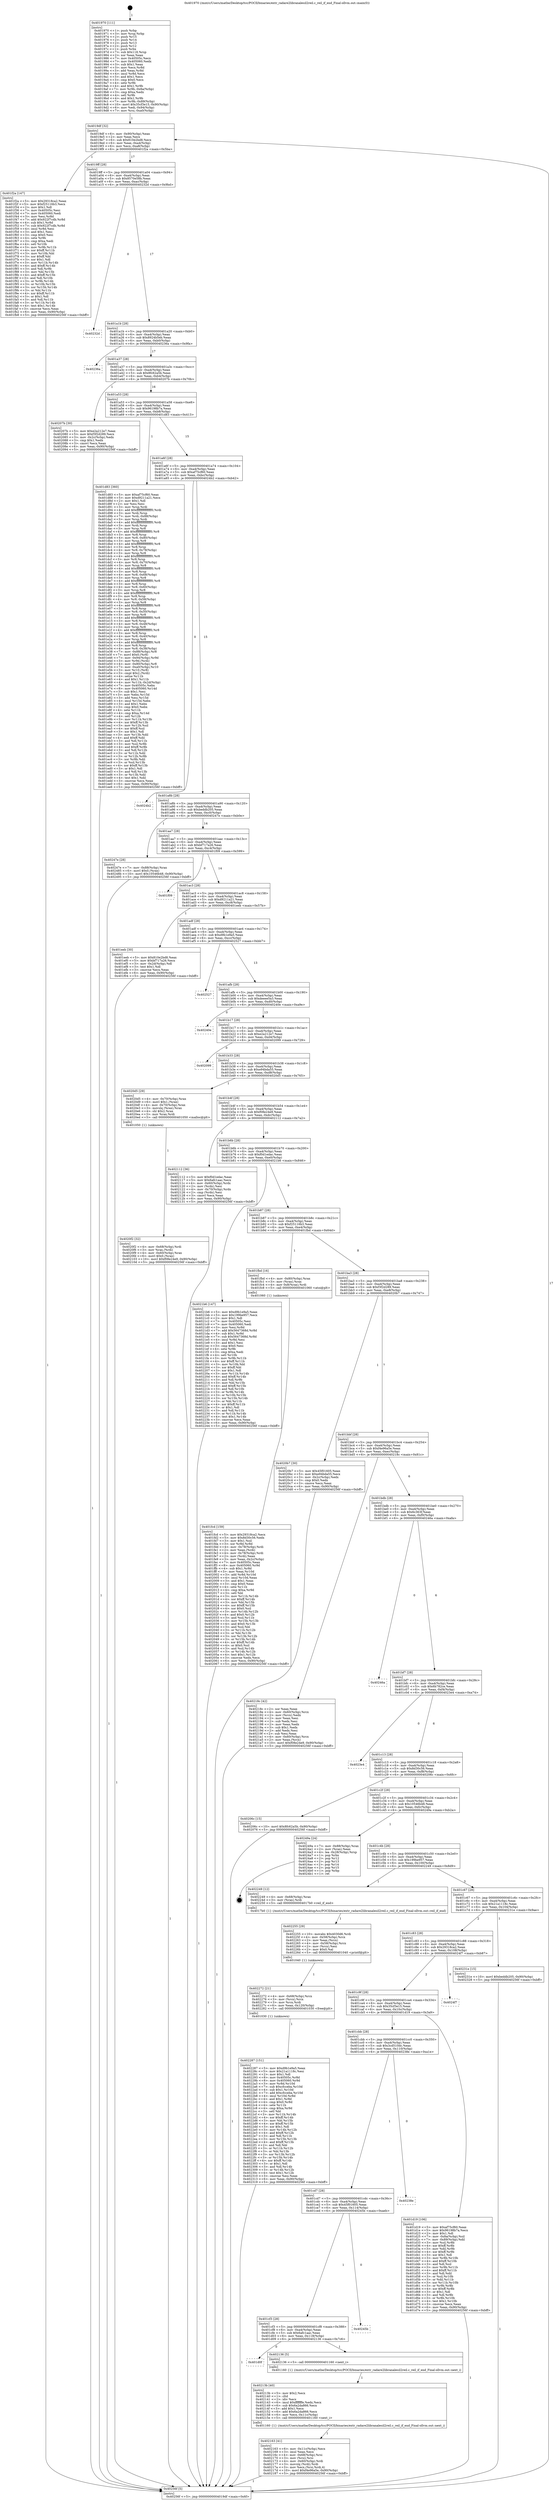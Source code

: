 digraph "0x401970" {
  label = "0x401970 (/mnt/c/Users/mathe/Desktop/tcc/POCII/binaries/extr_radare2libranalesil2reil.c_reil_if_end_Final-ollvm.out::main(0))"
  labelloc = "t"
  node[shape=record]

  Entry [label="",width=0.3,height=0.3,shape=circle,fillcolor=black,style=filled]
  "0x4019df" [label="{
     0x4019df [32]\l
     | [instrs]\l
     &nbsp;&nbsp;0x4019df \<+6\>: mov -0x90(%rbp),%eax\l
     &nbsp;&nbsp;0x4019e5 \<+2\>: mov %eax,%ecx\l
     &nbsp;&nbsp;0x4019e7 \<+6\>: sub $0x810e2bd8,%ecx\l
     &nbsp;&nbsp;0x4019ed \<+6\>: mov %eax,-0xa4(%rbp)\l
     &nbsp;&nbsp;0x4019f3 \<+6\>: mov %ecx,-0xa8(%rbp)\l
     &nbsp;&nbsp;0x4019f9 \<+6\>: je 0000000000401f2a \<main+0x5ba\>\l
  }"]
  "0x401f2a" [label="{
     0x401f2a [147]\l
     | [instrs]\l
     &nbsp;&nbsp;0x401f2a \<+5\>: mov $0x29318ca2,%eax\l
     &nbsp;&nbsp;0x401f2f \<+5\>: mov $0xf25116b3,%ecx\l
     &nbsp;&nbsp;0x401f34 \<+2\>: mov $0x1,%dl\l
     &nbsp;&nbsp;0x401f36 \<+7\>: mov 0x40505c,%esi\l
     &nbsp;&nbsp;0x401f3d \<+7\>: mov 0x405060,%edi\l
     &nbsp;&nbsp;0x401f44 \<+3\>: mov %esi,%r8d\l
     &nbsp;&nbsp;0x401f47 \<+7\>: add $0x922f7cdb,%r8d\l
     &nbsp;&nbsp;0x401f4e \<+4\>: sub $0x1,%r8d\l
     &nbsp;&nbsp;0x401f52 \<+7\>: sub $0x922f7cdb,%r8d\l
     &nbsp;&nbsp;0x401f59 \<+4\>: imul %r8d,%esi\l
     &nbsp;&nbsp;0x401f5d \<+3\>: and $0x1,%esi\l
     &nbsp;&nbsp;0x401f60 \<+3\>: cmp $0x0,%esi\l
     &nbsp;&nbsp;0x401f63 \<+4\>: sete %r9b\l
     &nbsp;&nbsp;0x401f67 \<+3\>: cmp $0xa,%edi\l
     &nbsp;&nbsp;0x401f6a \<+4\>: setl %r10b\l
     &nbsp;&nbsp;0x401f6e \<+3\>: mov %r9b,%r11b\l
     &nbsp;&nbsp;0x401f71 \<+4\>: xor $0xff,%r11b\l
     &nbsp;&nbsp;0x401f75 \<+3\>: mov %r10b,%bl\l
     &nbsp;&nbsp;0x401f78 \<+3\>: xor $0xff,%bl\l
     &nbsp;&nbsp;0x401f7b \<+3\>: xor $0x1,%dl\l
     &nbsp;&nbsp;0x401f7e \<+3\>: mov %r11b,%r14b\l
     &nbsp;&nbsp;0x401f81 \<+4\>: and $0xff,%r14b\l
     &nbsp;&nbsp;0x401f85 \<+3\>: and %dl,%r9b\l
     &nbsp;&nbsp;0x401f88 \<+3\>: mov %bl,%r15b\l
     &nbsp;&nbsp;0x401f8b \<+4\>: and $0xff,%r15b\l
     &nbsp;&nbsp;0x401f8f \<+3\>: and %dl,%r10b\l
     &nbsp;&nbsp;0x401f92 \<+3\>: or %r9b,%r14b\l
     &nbsp;&nbsp;0x401f95 \<+3\>: or %r10b,%r15b\l
     &nbsp;&nbsp;0x401f98 \<+3\>: xor %r15b,%r14b\l
     &nbsp;&nbsp;0x401f9b \<+3\>: or %bl,%r11b\l
     &nbsp;&nbsp;0x401f9e \<+4\>: xor $0xff,%r11b\l
     &nbsp;&nbsp;0x401fa2 \<+3\>: or $0x1,%dl\l
     &nbsp;&nbsp;0x401fa5 \<+3\>: and %dl,%r11b\l
     &nbsp;&nbsp;0x401fa8 \<+3\>: or %r11b,%r14b\l
     &nbsp;&nbsp;0x401fab \<+4\>: test $0x1,%r14b\l
     &nbsp;&nbsp;0x401faf \<+3\>: cmovne %ecx,%eax\l
     &nbsp;&nbsp;0x401fb2 \<+6\>: mov %eax,-0x90(%rbp)\l
     &nbsp;&nbsp;0x401fb8 \<+5\>: jmp 000000000040256f \<main+0xbff\>\l
  }"]
  "0x4019ff" [label="{
     0x4019ff [28]\l
     | [instrs]\l
     &nbsp;&nbsp;0x4019ff \<+5\>: jmp 0000000000401a04 \<main+0x94\>\l
     &nbsp;&nbsp;0x401a04 \<+6\>: mov -0xa4(%rbp),%eax\l
     &nbsp;&nbsp;0x401a0a \<+5\>: sub $0x8570e58b,%eax\l
     &nbsp;&nbsp;0x401a0f \<+6\>: mov %eax,-0xac(%rbp)\l
     &nbsp;&nbsp;0x401a15 \<+6\>: je 000000000040232d \<main+0x9bd\>\l
  }"]
  Exit [label="",width=0.3,height=0.3,shape=circle,fillcolor=black,style=filled,peripheries=2]
  "0x40232d" [label="{
     0x40232d\l
  }", style=dashed]
  "0x401a1b" [label="{
     0x401a1b [28]\l
     | [instrs]\l
     &nbsp;&nbsp;0x401a1b \<+5\>: jmp 0000000000401a20 \<main+0xb0\>\l
     &nbsp;&nbsp;0x401a20 \<+6\>: mov -0xa4(%rbp),%eax\l
     &nbsp;&nbsp;0x401a26 \<+5\>: sub $0x8924b5eb,%eax\l
     &nbsp;&nbsp;0x401a2b \<+6\>: mov %eax,-0xb0(%rbp)\l
     &nbsp;&nbsp;0x401a31 \<+6\>: je 000000000040236a \<main+0x9fa\>\l
  }"]
  "0x402287" [label="{
     0x402287 [151]\l
     | [instrs]\l
     &nbsp;&nbsp;0x402287 \<+5\>: mov $0xd9b1e9a5,%eax\l
     &nbsp;&nbsp;0x40228c \<+5\>: mov $0x21a1118c,%esi\l
     &nbsp;&nbsp;0x402291 \<+2\>: mov $0x1,%dl\l
     &nbsp;&nbsp;0x402293 \<+8\>: mov 0x40505c,%r8d\l
     &nbsp;&nbsp;0x40229b \<+8\>: mov 0x405060,%r9d\l
     &nbsp;&nbsp;0x4022a3 \<+3\>: mov %r8d,%r10d\l
     &nbsp;&nbsp;0x4022a6 \<+7\>: sub $0xcfcceba,%r10d\l
     &nbsp;&nbsp;0x4022ad \<+4\>: sub $0x1,%r10d\l
     &nbsp;&nbsp;0x4022b1 \<+7\>: add $0xcfcceba,%r10d\l
     &nbsp;&nbsp;0x4022b8 \<+4\>: imul %r10d,%r8d\l
     &nbsp;&nbsp;0x4022bc \<+4\>: and $0x1,%r8d\l
     &nbsp;&nbsp;0x4022c0 \<+4\>: cmp $0x0,%r8d\l
     &nbsp;&nbsp;0x4022c4 \<+4\>: sete %r11b\l
     &nbsp;&nbsp;0x4022c8 \<+4\>: cmp $0xa,%r9d\l
     &nbsp;&nbsp;0x4022cc \<+3\>: setl %bl\l
     &nbsp;&nbsp;0x4022cf \<+3\>: mov %r11b,%r14b\l
     &nbsp;&nbsp;0x4022d2 \<+4\>: xor $0xff,%r14b\l
     &nbsp;&nbsp;0x4022d6 \<+3\>: mov %bl,%r15b\l
     &nbsp;&nbsp;0x4022d9 \<+4\>: xor $0xff,%r15b\l
     &nbsp;&nbsp;0x4022dd \<+3\>: xor $0x1,%dl\l
     &nbsp;&nbsp;0x4022e0 \<+3\>: mov %r14b,%r12b\l
     &nbsp;&nbsp;0x4022e3 \<+4\>: and $0xff,%r12b\l
     &nbsp;&nbsp;0x4022e7 \<+3\>: and %dl,%r11b\l
     &nbsp;&nbsp;0x4022ea \<+3\>: mov %r15b,%r13b\l
     &nbsp;&nbsp;0x4022ed \<+4\>: and $0xff,%r13b\l
     &nbsp;&nbsp;0x4022f1 \<+2\>: and %dl,%bl\l
     &nbsp;&nbsp;0x4022f3 \<+3\>: or %r11b,%r12b\l
     &nbsp;&nbsp;0x4022f6 \<+3\>: or %bl,%r13b\l
     &nbsp;&nbsp;0x4022f9 \<+3\>: xor %r13b,%r12b\l
     &nbsp;&nbsp;0x4022fc \<+3\>: or %r15b,%r14b\l
     &nbsp;&nbsp;0x4022ff \<+4\>: xor $0xff,%r14b\l
     &nbsp;&nbsp;0x402303 \<+3\>: or $0x1,%dl\l
     &nbsp;&nbsp;0x402306 \<+3\>: and %dl,%r14b\l
     &nbsp;&nbsp;0x402309 \<+3\>: or %r14b,%r12b\l
     &nbsp;&nbsp;0x40230c \<+4\>: test $0x1,%r12b\l
     &nbsp;&nbsp;0x402310 \<+3\>: cmovne %esi,%eax\l
     &nbsp;&nbsp;0x402313 \<+6\>: mov %eax,-0x90(%rbp)\l
     &nbsp;&nbsp;0x402319 \<+5\>: jmp 000000000040256f \<main+0xbff\>\l
  }"]
  "0x40236a" [label="{
     0x40236a\l
  }", style=dashed]
  "0x401a37" [label="{
     0x401a37 [28]\l
     | [instrs]\l
     &nbsp;&nbsp;0x401a37 \<+5\>: jmp 0000000000401a3c \<main+0xcc\>\l
     &nbsp;&nbsp;0x401a3c \<+6\>: mov -0xa4(%rbp),%eax\l
     &nbsp;&nbsp;0x401a42 \<+5\>: sub $0x8fc62a5b,%eax\l
     &nbsp;&nbsp;0x401a47 \<+6\>: mov %eax,-0xb4(%rbp)\l
     &nbsp;&nbsp;0x401a4d \<+6\>: je 000000000040207b \<main+0x70b\>\l
  }"]
  "0x402272" [label="{
     0x402272 [21]\l
     | [instrs]\l
     &nbsp;&nbsp;0x402272 \<+4\>: mov -0x68(%rbp),%rcx\l
     &nbsp;&nbsp;0x402276 \<+3\>: mov (%rcx),%rcx\l
     &nbsp;&nbsp;0x402279 \<+3\>: mov %rcx,%rdi\l
     &nbsp;&nbsp;0x40227c \<+6\>: mov %eax,-0x120(%rbp)\l
     &nbsp;&nbsp;0x402282 \<+5\>: call 0000000000401030 \<free@plt\>\l
     | [calls]\l
     &nbsp;&nbsp;0x401030 \{1\} (unknown)\l
  }"]
  "0x40207b" [label="{
     0x40207b [30]\l
     | [instrs]\l
     &nbsp;&nbsp;0x40207b \<+5\>: mov $0xe2a212e7,%eax\l
     &nbsp;&nbsp;0x402080 \<+5\>: mov $0xf3f2d289,%ecx\l
     &nbsp;&nbsp;0x402085 \<+3\>: mov -0x2c(%rbp),%edx\l
     &nbsp;&nbsp;0x402088 \<+3\>: cmp $0x1,%edx\l
     &nbsp;&nbsp;0x40208b \<+3\>: cmovl %ecx,%eax\l
     &nbsp;&nbsp;0x40208e \<+6\>: mov %eax,-0x90(%rbp)\l
     &nbsp;&nbsp;0x402094 \<+5\>: jmp 000000000040256f \<main+0xbff\>\l
  }"]
  "0x401a53" [label="{
     0x401a53 [28]\l
     | [instrs]\l
     &nbsp;&nbsp;0x401a53 \<+5\>: jmp 0000000000401a58 \<main+0xe8\>\l
     &nbsp;&nbsp;0x401a58 \<+6\>: mov -0xa4(%rbp),%eax\l
     &nbsp;&nbsp;0x401a5e \<+5\>: sub $0x96198b7a,%eax\l
     &nbsp;&nbsp;0x401a63 \<+6\>: mov %eax,-0xb8(%rbp)\l
     &nbsp;&nbsp;0x401a69 \<+6\>: je 0000000000401d83 \<main+0x413\>\l
  }"]
  "0x402255" [label="{
     0x402255 [29]\l
     | [instrs]\l
     &nbsp;&nbsp;0x402255 \<+10\>: movabs $0x4030d6,%rdi\l
     &nbsp;&nbsp;0x40225f \<+4\>: mov -0x58(%rbp),%rcx\l
     &nbsp;&nbsp;0x402263 \<+2\>: mov %eax,(%rcx)\l
     &nbsp;&nbsp;0x402265 \<+4\>: mov -0x58(%rbp),%rcx\l
     &nbsp;&nbsp;0x402269 \<+2\>: mov (%rcx),%esi\l
     &nbsp;&nbsp;0x40226b \<+2\>: mov $0x0,%al\l
     &nbsp;&nbsp;0x40226d \<+5\>: call 0000000000401040 \<printf@plt\>\l
     | [calls]\l
     &nbsp;&nbsp;0x401040 \{1\} (unknown)\l
  }"]
  "0x401d83" [label="{
     0x401d83 [360]\l
     | [instrs]\l
     &nbsp;&nbsp;0x401d83 \<+5\>: mov $0xaf75cf60,%eax\l
     &nbsp;&nbsp;0x401d88 \<+5\>: mov $0xd9211a21,%ecx\l
     &nbsp;&nbsp;0x401d8d \<+2\>: mov $0x1,%dl\l
     &nbsp;&nbsp;0x401d8f \<+2\>: xor %esi,%esi\l
     &nbsp;&nbsp;0x401d91 \<+3\>: mov %rsp,%rdi\l
     &nbsp;&nbsp;0x401d94 \<+4\>: add $0xfffffffffffffff0,%rdi\l
     &nbsp;&nbsp;0x401d98 \<+3\>: mov %rdi,%rsp\l
     &nbsp;&nbsp;0x401d9b \<+7\>: mov %rdi,-0x88(%rbp)\l
     &nbsp;&nbsp;0x401da2 \<+3\>: mov %rsp,%rdi\l
     &nbsp;&nbsp;0x401da5 \<+4\>: add $0xfffffffffffffff0,%rdi\l
     &nbsp;&nbsp;0x401da9 \<+3\>: mov %rdi,%rsp\l
     &nbsp;&nbsp;0x401dac \<+3\>: mov %rsp,%r8\l
     &nbsp;&nbsp;0x401daf \<+4\>: add $0xfffffffffffffff0,%r8\l
     &nbsp;&nbsp;0x401db3 \<+3\>: mov %r8,%rsp\l
     &nbsp;&nbsp;0x401db6 \<+4\>: mov %r8,-0x80(%rbp)\l
     &nbsp;&nbsp;0x401dba \<+3\>: mov %rsp,%r8\l
     &nbsp;&nbsp;0x401dbd \<+4\>: add $0xfffffffffffffff0,%r8\l
     &nbsp;&nbsp;0x401dc1 \<+3\>: mov %r8,%rsp\l
     &nbsp;&nbsp;0x401dc4 \<+4\>: mov %r8,-0x78(%rbp)\l
     &nbsp;&nbsp;0x401dc8 \<+3\>: mov %rsp,%r8\l
     &nbsp;&nbsp;0x401dcb \<+4\>: add $0xfffffffffffffff0,%r8\l
     &nbsp;&nbsp;0x401dcf \<+3\>: mov %r8,%rsp\l
     &nbsp;&nbsp;0x401dd2 \<+4\>: mov %r8,-0x70(%rbp)\l
     &nbsp;&nbsp;0x401dd6 \<+3\>: mov %rsp,%r8\l
     &nbsp;&nbsp;0x401dd9 \<+4\>: add $0xfffffffffffffff0,%r8\l
     &nbsp;&nbsp;0x401ddd \<+3\>: mov %r8,%rsp\l
     &nbsp;&nbsp;0x401de0 \<+4\>: mov %r8,-0x68(%rbp)\l
     &nbsp;&nbsp;0x401de4 \<+3\>: mov %rsp,%r8\l
     &nbsp;&nbsp;0x401de7 \<+4\>: add $0xfffffffffffffff0,%r8\l
     &nbsp;&nbsp;0x401deb \<+3\>: mov %r8,%rsp\l
     &nbsp;&nbsp;0x401dee \<+4\>: mov %r8,-0x60(%rbp)\l
     &nbsp;&nbsp;0x401df2 \<+3\>: mov %rsp,%r8\l
     &nbsp;&nbsp;0x401df5 \<+4\>: add $0xfffffffffffffff0,%r8\l
     &nbsp;&nbsp;0x401df9 \<+3\>: mov %r8,%rsp\l
     &nbsp;&nbsp;0x401dfc \<+4\>: mov %r8,-0x58(%rbp)\l
     &nbsp;&nbsp;0x401e00 \<+3\>: mov %rsp,%r8\l
     &nbsp;&nbsp;0x401e03 \<+4\>: add $0xfffffffffffffff0,%r8\l
     &nbsp;&nbsp;0x401e07 \<+3\>: mov %r8,%rsp\l
     &nbsp;&nbsp;0x401e0a \<+4\>: mov %r8,-0x50(%rbp)\l
     &nbsp;&nbsp;0x401e0e \<+3\>: mov %rsp,%r8\l
     &nbsp;&nbsp;0x401e11 \<+4\>: add $0xfffffffffffffff0,%r8\l
     &nbsp;&nbsp;0x401e15 \<+3\>: mov %r8,%rsp\l
     &nbsp;&nbsp;0x401e18 \<+4\>: mov %r8,-0x48(%rbp)\l
     &nbsp;&nbsp;0x401e1c \<+3\>: mov %rsp,%r8\l
     &nbsp;&nbsp;0x401e1f \<+4\>: add $0xfffffffffffffff0,%r8\l
     &nbsp;&nbsp;0x401e23 \<+3\>: mov %r8,%rsp\l
     &nbsp;&nbsp;0x401e26 \<+4\>: mov %r8,-0x40(%rbp)\l
     &nbsp;&nbsp;0x401e2a \<+3\>: mov %rsp,%r8\l
     &nbsp;&nbsp;0x401e2d \<+4\>: add $0xfffffffffffffff0,%r8\l
     &nbsp;&nbsp;0x401e31 \<+3\>: mov %r8,%rsp\l
     &nbsp;&nbsp;0x401e34 \<+4\>: mov %r8,-0x38(%rbp)\l
     &nbsp;&nbsp;0x401e38 \<+7\>: mov -0x88(%rbp),%r8\l
     &nbsp;&nbsp;0x401e3f \<+7\>: movl $0x0,(%r8)\l
     &nbsp;&nbsp;0x401e46 \<+7\>: mov -0x94(%rbp),%r9d\l
     &nbsp;&nbsp;0x401e4d \<+3\>: mov %r9d,(%rdi)\l
     &nbsp;&nbsp;0x401e50 \<+4\>: mov -0x80(%rbp),%r8\l
     &nbsp;&nbsp;0x401e54 \<+7\>: mov -0xa0(%rbp),%r10\l
     &nbsp;&nbsp;0x401e5b \<+3\>: mov %r10,(%r8)\l
     &nbsp;&nbsp;0x401e5e \<+3\>: cmpl $0x2,(%rdi)\l
     &nbsp;&nbsp;0x401e61 \<+4\>: setne %r11b\l
     &nbsp;&nbsp;0x401e65 \<+4\>: and $0x1,%r11b\l
     &nbsp;&nbsp;0x401e69 \<+4\>: mov %r11b,-0x2d(%rbp)\l
     &nbsp;&nbsp;0x401e6d \<+7\>: mov 0x40505c,%ebx\l
     &nbsp;&nbsp;0x401e74 \<+8\>: mov 0x405060,%r14d\l
     &nbsp;&nbsp;0x401e7c \<+3\>: sub $0x1,%esi\l
     &nbsp;&nbsp;0x401e7f \<+3\>: mov %ebx,%r15d\l
     &nbsp;&nbsp;0x401e82 \<+3\>: add %esi,%r15d\l
     &nbsp;&nbsp;0x401e85 \<+4\>: imul %r15d,%ebx\l
     &nbsp;&nbsp;0x401e89 \<+3\>: and $0x1,%ebx\l
     &nbsp;&nbsp;0x401e8c \<+3\>: cmp $0x0,%ebx\l
     &nbsp;&nbsp;0x401e8f \<+4\>: sete %r11b\l
     &nbsp;&nbsp;0x401e93 \<+4\>: cmp $0xa,%r14d\l
     &nbsp;&nbsp;0x401e97 \<+4\>: setl %r12b\l
     &nbsp;&nbsp;0x401e9b \<+3\>: mov %r11b,%r13b\l
     &nbsp;&nbsp;0x401e9e \<+4\>: xor $0xff,%r13b\l
     &nbsp;&nbsp;0x401ea2 \<+3\>: mov %r12b,%sil\l
     &nbsp;&nbsp;0x401ea5 \<+4\>: xor $0xff,%sil\l
     &nbsp;&nbsp;0x401ea9 \<+3\>: xor $0x1,%dl\l
     &nbsp;&nbsp;0x401eac \<+3\>: mov %r13b,%dil\l
     &nbsp;&nbsp;0x401eaf \<+4\>: and $0xff,%dil\l
     &nbsp;&nbsp;0x401eb3 \<+3\>: and %dl,%r11b\l
     &nbsp;&nbsp;0x401eb6 \<+3\>: mov %sil,%r8b\l
     &nbsp;&nbsp;0x401eb9 \<+4\>: and $0xff,%r8b\l
     &nbsp;&nbsp;0x401ebd \<+3\>: and %dl,%r12b\l
     &nbsp;&nbsp;0x401ec0 \<+3\>: or %r11b,%dil\l
     &nbsp;&nbsp;0x401ec3 \<+3\>: or %r12b,%r8b\l
     &nbsp;&nbsp;0x401ec6 \<+3\>: xor %r8b,%dil\l
     &nbsp;&nbsp;0x401ec9 \<+3\>: or %sil,%r13b\l
     &nbsp;&nbsp;0x401ecc \<+4\>: xor $0xff,%r13b\l
     &nbsp;&nbsp;0x401ed0 \<+3\>: or $0x1,%dl\l
     &nbsp;&nbsp;0x401ed3 \<+3\>: and %dl,%r13b\l
     &nbsp;&nbsp;0x401ed6 \<+3\>: or %r13b,%dil\l
     &nbsp;&nbsp;0x401ed9 \<+4\>: test $0x1,%dil\l
     &nbsp;&nbsp;0x401edd \<+3\>: cmovne %ecx,%eax\l
     &nbsp;&nbsp;0x401ee0 \<+6\>: mov %eax,-0x90(%rbp)\l
     &nbsp;&nbsp;0x401ee6 \<+5\>: jmp 000000000040256f \<main+0xbff\>\l
  }"]
  "0x401a6f" [label="{
     0x401a6f [28]\l
     | [instrs]\l
     &nbsp;&nbsp;0x401a6f \<+5\>: jmp 0000000000401a74 \<main+0x104\>\l
     &nbsp;&nbsp;0x401a74 \<+6\>: mov -0xa4(%rbp),%eax\l
     &nbsp;&nbsp;0x401a7a \<+5\>: sub $0xaf75cf60,%eax\l
     &nbsp;&nbsp;0x401a7f \<+6\>: mov %eax,-0xbc(%rbp)\l
     &nbsp;&nbsp;0x401a85 \<+6\>: je 00000000004024b2 \<main+0xb42\>\l
  }"]
  "0x402163" [label="{
     0x402163 [41]\l
     | [instrs]\l
     &nbsp;&nbsp;0x402163 \<+6\>: mov -0x11c(%rbp),%ecx\l
     &nbsp;&nbsp;0x402169 \<+3\>: imul %eax,%ecx\l
     &nbsp;&nbsp;0x40216c \<+4\>: mov -0x68(%rbp),%rsi\l
     &nbsp;&nbsp;0x402170 \<+3\>: mov (%rsi),%rsi\l
     &nbsp;&nbsp;0x402173 \<+4\>: mov -0x60(%rbp),%rdi\l
     &nbsp;&nbsp;0x402177 \<+3\>: movslq (%rdi),%rdi\l
     &nbsp;&nbsp;0x40217a \<+3\>: mov %ecx,(%rsi,%rdi,4)\l
     &nbsp;&nbsp;0x40217d \<+10\>: movl $0xf4e96a5e,-0x90(%rbp)\l
     &nbsp;&nbsp;0x402187 \<+5\>: jmp 000000000040256f \<main+0xbff\>\l
  }"]
  "0x4024b2" [label="{
     0x4024b2\l
  }", style=dashed]
  "0x401a8b" [label="{
     0x401a8b [28]\l
     | [instrs]\l
     &nbsp;&nbsp;0x401a8b \<+5\>: jmp 0000000000401a90 \<main+0x120\>\l
     &nbsp;&nbsp;0x401a90 \<+6\>: mov -0xa4(%rbp),%eax\l
     &nbsp;&nbsp;0x401a96 \<+5\>: sub $0xbeddb205,%eax\l
     &nbsp;&nbsp;0x401a9b \<+6\>: mov %eax,-0xc0(%rbp)\l
     &nbsp;&nbsp;0x401aa1 \<+6\>: je 000000000040247e \<main+0xb0e\>\l
  }"]
  "0x40213b" [label="{
     0x40213b [40]\l
     | [instrs]\l
     &nbsp;&nbsp;0x40213b \<+5\>: mov $0x2,%ecx\l
     &nbsp;&nbsp;0x402140 \<+1\>: cltd\l
     &nbsp;&nbsp;0x402141 \<+2\>: idiv %ecx\l
     &nbsp;&nbsp;0x402143 \<+6\>: imul $0xfffffffe,%edx,%ecx\l
     &nbsp;&nbsp;0x402149 \<+6\>: sub $0x6a2da866,%ecx\l
     &nbsp;&nbsp;0x40214f \<+3\>: add $0x1,%ecx\l
     &nbsp;&nbsp;0x402152 \<+6\>: add $0x6a2da866,%ecx\l
     &nbsp;&nbsp;0x402158 \<+6\>: mov %ecx,-0x11c(%rbp)\l
     &nbsp;&nbsp;0x40215e \<+5\>: call 0000000000401160 \<next_i\>\l
     | [calls]\l
     &nbsp;&nbsp;0x401160 \{1\} (/mnt/c/Users/mathe/Desktop/tcc/POCII/binaries/extr_radare2libranalesil2reil.c_reil_if_end_Final-ollvm.out::next_i)\l
  }"]
  "0x40247e" [label="{
     0x40247e [28]\l
     | [instrs]\l
     &nbsp;&nbsp;0x40247e \<+7\>: mov -0x88(%rbp),%rax\l
     &nbsp;&nbsp;0x402485 \<+6\>: movl $0x0,(%rax)\l
     &nbsp;&nbsp;0x40248b \<+10\>: movl $0x10546b48,-0x90(%rbp)\l
     &nbsp;&nbsp;0x402495 \<+5\>: jmp 000000000040256f \<main+0xbff\>\l
  }"]
  "0x401aa7" [label="{
     0x401aa7 [28]\l
     | [instrs]\l
     &nbsp;&nbsp;0x401aa7 \<+5\>: jmp 0000000000401aac \<main+0x13c\>\l
     &nbsp;&nbsp;0x401aac \<+6\>: mov -0xa4(%rbp),%eax\l
     &nbsp;&nbsp;0x401ab2 \<+5\>: sub $0xbf717a26,%eax\l
     &nbsp;&nbsp;0x401ab7 \<+6\>: mov %eax,-0xc4(%rbp)\l
     &nbsp;&nbsp;0x401abd \<+6\>: je 0000000000401f09 \<main+0x599\>\l
  }"]
  "0x401d0f" [label="{
     0x401d0f\l
  }", style=dashed]
  "0x401f09" [label="{
     0x401f09\l
  }", style=dashed]
  "0x401ac3" [label="{
     0x401ac3 [28]\l
     | [instrs]\l
     &nbsp;&nbsp;0x401ac3 \<+5\>: jmp 0000000000401ac8 \<main+0x158\>\l
     &nbsp;&nbsp;0x401ac8 \<+6\>: mov -0xa4(%rbp),%eax\l
     &nbsp;&nbsp;0x401ace \<+5\>: sub $0xd9211a21,%eax\l
     &nbsp;&nbsp;0x401ad3 \<+6\>: mov %eax,-0xc8(%rbp)\l
     &nbsp;&nbsp;0x401ad9 \<+6\>: je 0000000000401eeb \<main+0x57b\>\l
  }"]
  "0x402136" [label="{
     0x402136 [5]\l
     | [instrs]\l
     &nbsp;&nbsp;0x402136 \<+5\>: call 0000000000401160 \<next_i\>\l
     | [calls]\l
     &nbsp;&nbsp;0x401160 \{1\} (/mnt/c/Users/mathe/Desktop/tcc/POCII/binaries/extr_radare2libranalesil2reil.c_reil_if_end_Final-ollvm.out::next_i)\l
  }"]
  "0x401eeb" [label="{
     0x401eeb [30]\l
     | [instrs]\l
     &nbsp;&nbsp;0x401eeb \<+5\>: mov $0x810e2bd8,%eax\l
     &nbsp;&nbsp;0x401ef0 \<+5\>: mov $0xbf717a26,%ecx\l
     &nbsp;&nbsp;0x401ef5 \<+3\>: mov -0x2d(%rbp),%dl\l
     &nbsp;&nbsp;0x401ef8 \<+3\>: test $0x1,%dl\l
     &nbsp;&nbsp;0x401efb \<+3\>: cmovne %ecx,%eax\l
     &nbsp;&nbsp;0x401efe \<+6\>: mov %eax,-0x90(%rbp)\l
     &nbsp;&nbsp;0x401f04 \<+5\>: jmp 000000000040256f \<main+0xbff\>\l
  }"]
  "0x401adf" [label="{
     0x401adf [28]\l
     | [instrs]\l
     &nbsp;&nbsp;0x401adf \<+5\>: jmp 0000000000401ae4 \<main+0x174\>\l
     &nbsp;&nbsp;0x401ae4 \<+6\>: mov -0xa4(%rbp),%eax\l
     &nbsp;&nbsp;0x401aea \<+5\>: sub $0xd9b1e9a5,%eax\l
     &nbsp;&nbsp;0x401aef \<+6\>: mov %eax,-0xcc(%rbp)\l
     &nbsp;&nbsp;0x401af5 \<+6\>: je 0000000000402527 \<main+0xbb7\>\l
  }"]
  "0x401cf3" [label="{
     0x401cf3 [28]\l
     | [instrs]\l
     &nbsp;&nbsp;0x401cf3 \<+5\>: jmp 0000000000401cf8 \<main+0x388\>\l
     &nbsp;&nbsp;0x401cf8 \<+6\>: mov -0xa4(%rbp),%eax\l
     &nbsp;&nbsp;0x401cfe \<+5\>: sub $0x6afc1aac,%eax\l
     &nbsp;&nbsp;0x401d03 \<+6\>: mov %eax,-0x118(%rbp)\l
     &nbsp;&nbsp;0x401d09 \<+6\>: je 0000000000402136 \<main+0x7c6\>\l
  }"]
  "0x402527" [label="{
     0x402527\l
  }", style=dashed]
  "0x401afb" [label="{
     0x401afb [28]\l
     | [instrs]\l
     &nbsp;&nbsp;0x401afb \<+5\>: jmp 0000000000401b00 \<main+0x190\>\l
     &nbsp;&nbsp;0x401b00 \<+6\>: mov -0xa4(%rbp),%eax\l
     &nbsp;&nbsp;0x401b06 \<+5\>: sub $0xdeeee5a3,%eax\l
     &nbsp;&nbsp;0x401b0b \<+6\>: mov %eax,-0xd0(%rbp)\l
     &nbsp;&nbsp;0x401b11 \<+6\>: je 000000000040240e \<main+0xa9e\>\l
  }"]
  "0x40245b" [label="{
     0x40245b\l
  }", style=dashed]
  "0x40240e" [label="{
     0x40240e\l
  }", style=dashed]
  "0x401b17" [label="{
     0x401b17 [28]\l
     | [instrs]\l
     &nbsp;&nbsp;0x401b17 \<+5\>: jmp 0000000000401b1c \<main+0x1ac\>\l
     &nbsp;&nbsp;0x401b1c \<+6\>: mov -0xa4(%rbp),%eax\l
     &nbsp;&nbsp;0x401b22 \<+5\>: sub $0xe2a212e7,%eax\l
     &nbsp;&nbsp;0x401b27 \<+6\>: mov %eax,-0xd4(%rbp)\l
     &nbsp;&nbsp;0x401b2d \<+6\>: je 0000000000402099 \<main+0x729\>\l
  }"]
  "0x401cd7" [label="{
     0x401cd7 [28]\l
     | [instrs]\l
     &nbsp;&nbsp;0x401cd7 \<+5\>: jmp 0000000000401cdc \<main+0x36c\>\l
     &nbsp;&nbsp;0x401cdc \<+6\>: mov -0xa4(%rbp),%eax\l
     &nbsp;&nbsp;0x401ce2 \<+5\>: sub $0x45f01605,%eax\l
     &nbsp;&nbsp;0x401ce7 \<+6\>: mov %eax,-0x114(%rbp)\l
     &nbsp;&nbsp;0x401ced \<+6\>: je 000000000040245b \<main+0xaeb\>\l
  }"]
  "0x402099" [label="{
     0x402099\l
  }", style=dashed]
  "0x401b33" [label="{
     0x401b33 [28]\l
     | [instrs]\l
     &nbsp;&nbsp;0x401b33 \<+5\>: jmp 0000000000401b38 \<main+0x1c8\>\l
     &nbsp;&nbsp;0x401b38 \<+6\>: mov -0xa4(%rbp),%eax\l
     &nbsp;&nbsp;0x401b3e \<+5\>: sub $0xe94bda55,%eax\l
     &nbsp;&nbsp;0x401b43 \<+6\>: mov %eax,-0xd8(%rbp)\l
     &nbsp;&nbsp;0x401b49 \<+6\>: je 00000000004020d5 \<main+0x765\>\l
  }"]
  "0x40238e" [label="{
     0x40238e\l
  }", style=dashed]
  "0x4020d5" [label="{
     0x4020d5 [29]\l
     | [instrs]\l
     &nbsp;&nbsp;0x4020d5 \<+4\>: mov -0x70(%rbp),%rax\l
     &nbsp;&nbsp;0x4020d9 \<+6\>: movl $0x1,(%rax)\l
     &nbsp;&nbsp;0x4020df \<+4\>: mov -0x70(%rbp),%rax\l
     &nbsp;&nbsp;0x4020e3 \<+3\>: movslq (%rax),%rax\l
     &nbsp;&nbsp;0x4020e6 \<+4\>: shl $0x2,%rax\l
     &nbsp;&nbsp;0x4020ea \<+3\>: mov %rax,%rdi\l
     &nbsp;&nbsp;0x4020ed \<+5\>: call 0000000000401050 \<malloc@plt\>\l
     | [calls]\l
     &nbsp;&nbsp;0x401050 \{1\} (unknown)\l
  }"]
  "0x401b4f" [label="{
     0x401b4f [28]\l
     | [instrs]\l
     &nbsp;&nbsp;0x401b4f \<+5\>: jmp 0000000000401b54 \<main+0x1e4\>\l
     &nbsp;&nbsp;0x401b54 \<+6\>: mov -0xa4(%rbp),%eax\l
     &nbsp;&nbsp;0x401b5a \<+5\>: sub $0xf08e24e9,%eax\l
     &nbsp;&nbsp;0x401b5f \<+6\>: mov %eax,-0xdc(%rbp)\l
     &nbsp;&nbsp;0x401b65 \<+6\>: je 0000000000402112 \<main+0x7a2\>\l
  }"]
  "0x4020f2" [label="{
     0x4020f2 [32]\l
     | [instrs]\l
     &nbsp;&nbsp;0x4020f2 \<+4\>: mov -0x68(%rbp),%rdi\l
     &nbsp;&nbsp;0x4020f6 \<+3\>: mov %rax,(%rdi)\l
     &nbsp;&nbsp;0x4020f9 \<+4\>: mov -0x60(%rbp),%rax\l
     &nbsp;&nbsp;0x4020fd \<+6\>: movl $0x0,(%rax)\l
     &nbsp;&nbsp;0x402103 \<+10\>: movl $0xf08e24e9,-0x90(%rbp)\l
     &nbsp;&nbsp;0x40210d \<+5\>: jmp 000000000040256f \<main+0xbff\>\l
  }"]
  "0x402112" [label="{
     0x402112 [36]\l
     | [instrs]\l
     &nbsp;&nbsp;0x402112 \<+5\>: mov $0xf0d1edac,%eax\l
     &nbsp;&nbsp;0x402117 \<+5\>: mov $0x6afc1aac,%ecx\l
     &nbsp;&nbsp;0x40211c \<+4\>: mov -0x60(%rbp),%rdx\l
     &nbsp;&nbsp;0x402120 \<+2\>: mov (%rdx),%esi\l
     &nbsp;&nbsp;0x402122 \<+4\>: mov -0x70(%rbp),%rdx\l
     &nbsp;&nbsp;0x402126 \<+2\>: cmp (%rdx),%esi\l
     &nbsp;&nbsp;0x402128 \<+3\>: cmovl %ecx,%eax\l
     &nbsp;&nbsp;0x40212b \<+6\>: mov %eax,-0x90(%rbp)\l
     &nbsp;&nbsp;0x402131 \<+5\>: jmp 000000000040256f \<main+0xbff\>\l
  }"]
  "0x401b6b" [label="{
     0x401b6b [28]\l
     | [instrs]\l
     &nbsp;&nbsp;0x401b6b \<+5\>: jmp 0000000000401b70 \<main+0x200\>\l
     &nbsp;&nbsp;0x401b70 \<+6\>: mov -0xa4(%rbp),%eax\l
     &nbsp;&nbsp;0x401b76 \<+5\>: sub $0xf0d1edac,%eax\l
     &nbsp;&nbsp;0x401b7b \<+6\>: mov %eax,-0xe0(%rbp)\l
     &nbsp;&nbsp;0x401b81 \<+6\>: je 00000000004021b6 \<main+0x846\>\l
  }"]
  "0x401fcd" [label="{
     0x401fcd [159]\l
     | [instrs]\l
     &nbsp;&nbsp;0x401fcd \<+5\>: mov $0x29318ca2,%ecx\l
     &nbsp;&nbsp;0x401fd2 \<+5\>: mov $0x8d30c56,%edx\l
     &nbsp;&nbsp;0x401fd7 \<+3\>: mov $0x1,%sil\l
     &nbsp;&nbsp;0x401fda \<+3\>: xor %r8d,%r8d\l
     &nbsp;&nbsp;0x401fdd \<+4\>: mov -0x78(%rbp),%rdi\l
     &nbsp;&nbsp;0x401fe1 \<+2\>: mov %eax,(%rdi)\l
     &nbsp;&nbsp;0x401fe3 \<+4\>: mov -0x78(%rbp),%rdi\l
     &nbsp;&nbsp;0x401fe7 \<+2\>: mov (%rdi),%eax\l
     &nbsp;&nbsp;0x401fe9 \<+3\>: mov %eax,-0x2c(%rbp)\l
     &nbsp;&nbsp;0x401fec \<+7\>: mov 0x40505c,%eax\l
     &nbsp;&nbsp;0x401ff3 \<+8\>: mov 0x405060,%r9d\l
     &nbsp;&nbsp;0x401ffb \<+4\>: sub $0x1,%r8d\l
     &nbsp;&nbsp;0x401fff \<+3\>: mov %eax,%r10d\l
     &nbsp;&nbsp;0x402002 \<+3\>: add %r8d,%r10d\l
     &nbsp;&nbsp;0x402005 \<+4\>: imul %r10d,%eax\l
     &nbsp;&nbsp;0x402009 \<+3\>: and $0x1,%eax\l
     &nbsp;&nbsp;0x40200c \<+3\>: cmp $0x0,%eax\l
     &nbsp;&nbsp;0x40200f \<+4\>: sete %r11b\l
     &nbsp;&nbsp;0x402013 \<+4\>: cmp $0xa,%r9d\l
     &nbsp;&nbsp;0x402017 \<+3\>: setl %bl\l
     &nbsp;&nbsp;0x40201a \<+3\>: mov %r11b,%r14b\l
     &nbsp;&nbsp;0x40201d \<+4\>: xor $0xff,%r14b\l
     &nbsp;&nbsp;0x402021 \<+3\>: mov %bl,%r15b\l
     &nbsp;&nbsp;0x402024 \<+4\>: xor $0xff,%r15b\l
     &nbsp;&nbsp;0x402028 \<+4\>: xor $0x0,%sil\l
     &nbsp;&nbsp;0x40202c \<+3\>: mov %r14b,%r12b\l
     &nbsp;&nbsp;0x40202f \<+4\>: and $0x0,%r12b\l
     &nbsp;&nbsp;0x402033 \<+3\>: and %sil,%r11b\l
     &nbsp;&nbsp;0x402036 \<+3\>: mov %r15b,%r13b\l
     &nbsp;&nbsp;0x402039 \<+4\>: and $0x0,%r13b\l
     &nbsp;&nbsp;0x40203d \<+3\>: and %sil,%bl\l
     &nbsp;&nbsp;0x402040 \<+3\>: or %r11b,%r12b\l
     &nbsp;&nbsp;0x402043 \<+3\>: or %bl,%r13b\l
     &nbsp;&nbsp;0x402046 \<+3\>: xor %r13b,%r12b\l
     &nbsp;&nbsp;0x402049 \<+3\>: or %r15b,%r14b\l
     &nbsp;&nbsp;0x40204c \<+4\>: xor $0xff,%r14b\l
     &nbsp;&nbsp;0x402050 \<+4\>: or $0x0,%sil\l
     &nbsp;&nbsp;0x402054 \<+3\>: and %sil,%r14b\l
     &nbsp;&nbsp;0x402057 \<+3\>: or %r14b,%r12b\l
     &nbsp;&nbsp;0x40205a \<+4\>: test $0x1,%r12b\l
     &nbsp;&nbsp;0x40205e \<+3\>: cmovne %edx,%ecx\l
     &nbsp;&nbsp;0x402061 \<+6\>: mov %ecx,-0x90(%rbp)\l
     &nbsp;&nbsp;0x402067 \<+5\>: jmp 000000000040256f \<main+0xbff\>\l
  }"]
  "0x4021b6" [label="{
     0x4021b6 [147]\l
     | [instrs]\l
     &nbsp;&nbsp;0x4021b6 \<+5\>: mov $0xd9b1e9a5,%eax\l
     &nbsp;&nbsp;0x4021bb \<+5\>: mov $0x199be957,%ecx\l
     &nbsp;&nbsp;0x4021c0 \<+2\>: mov $0x1,%dl\l
     &nbsp;&nbsp;0x4021c2 \<+7\>: mov 0x40505c,%esi\l
     &nbsp;&nbsp;0x4021c9 \<+7\>: mov 0x405060,%edi\l
     &nbsp;&nbsp;0x4021d0 \<+3\>: mov %esi,%r8d\l
     &nbsp;&nbsp;0x4021d3 \<+7\>: add $0x5647368d,%r8d\l
     &nbsp;&nbsp;0x4021da \<+4\>: sub $0x1,%r8d\l
     &nbsp;&nbsp;0x4021de \<+7\>: sub $0x5647368d,%r8d\l
     &nbsp;&nbsp;0x4021e5 \<+4\>: imul %r8d,%esi\l
     &nbsp;&nbsp;0x4021e9 \<+3\>: and $0x1,%esi\l
     &nbsp;&nbsp;0x4021ec \<+3\>: cmp $0x0,%esi\l
     &nbsp;&nbsp;0x4021ef \<+4\>: sete %r9b\l
     &nbsp;&nbsp;0x4021f3 \<+3\>: cmp $0xa,%edi\l
     &nbsp;&nbsp;0x4021f6 \<+4\>: setl %r10b\l
     &nbsp;&nbsp;0x4021fa \<+3\>: mov %r9b,%r11b\l
     &nbsp;&nbsp;0x4021fd \<+4\>: xor $0xff,%r11b\l
     &nbsp;&nbsp;0x402201 \<+3\>: mov %r10b,%bl\l
     &nbsp;&nbsp;0x402204 \<+3\>: xor $0xff,%bl\l
     &nbsp;&nbsp;0x402207 \<+3\>: xor $0x1,%dl\l
     &nbsp;&nbsp;0x40220a \<+3\>: mov %r11b,%r14b\l
     &nbsp;&nbsp;0x40220d \<+4\>: and $0xff,%r14b\l
     &nbsp;&nbsp;0x402211 \<+3\>: and %dl,%r9b\l
     &nbsp;&nbsp;0x402214 \<+3\>: mov %bl,%r15b\l
     &nbsp;&nbsp;0x402217 \<+4\>: and $0xff,%r15b\l
     &nbsp;&nbsp;0x40221b \<+3\>: and %dl,%r10b\l
     &nbsp;&nbsp;0x40221e \<+3\>: or %r9b,%r14b\l
     &nbsp;&nbsp;0x402221 \<+3\>: or %r10b,%r15b\l
     &nbsp;&nbsp;0x402224 \<+3\>: xor %r15b,%r14b\l
     &nbsp;&nbsp;0x402227 \<+3\>: or %bl,%r11b\l
     &nbsp;&nbsp;0x40222a \<+4\>: xor $0xff,%r11b\l
     &nbsp;&nbsp;0x40222e \<+3\>: or $0x1,%dl\l
     &nbsp;&nbsp;0x402231 \<+3\>: and %dl,%r11b\l
     &nbsp;&nbsp;0x402234 \<+3\>: or %r11b,%r14b\l
     &nbsp;&nbsp;0x402237 \<+4\>: test $0x1,%r14b\l
     &nbsp;&nbsp;0x40223b \<+3\>: cmovne %ecx,%eax\l
     &nbsp;&nbsp;0x40223e \<+6\>: mov %eax,-0x90(%rbp)\l
     &nbsp;&nbsp;0x402244 \<+5\>: jmp 000000000040256f \<main+0xbff\>\l
  }"]
  "0x401b87" [label="{
     0x401b87 [28]\l
     | [instrs]\l
     &nbsp;&nbsp;0x401b87 \<+5\>: jmp 0000000000401b8c \<main+0x21c\>\l
     &nbsp;&nbsp;0x401b8c \<+6\>: mov -0xa4(%rbp),%eax\l
     &nbsp;&nbsp;0x401b92 \<+5\>: sub $0xf25116b3,%eax\l
     &nbsp;&nbsp;0x401b97 \<+6\>: mov %eax,-0xe4(%rbp)\l
     &nbsp;&nbsp;0x401b9d \<+6\>: je 0000000000401fbd \<main+0x64d\>\l
  }"]
  "0x401970" [label="{
     0x401970 [111]\l
     | [instrs]\l
     &nbsp;&nbsp;0x401970 \<+1\>: push %rbp\l
     &nbsp;&nbsp;0x401971 \<+3\>: mov %rsp,%rbp\l
     &nbsp;&nbsp;0x401974 \<+2\>: push %r15\l
     &nbsp;&nbsp;0x401976 \<+2\>: push %r14\l
     &nbsp;&nbsp;0x401978 \<+2\>: push %r13\l
     &nbsp;&nbsp;0x40197a \<+2\>: push %r12\l
     &nbsp;&nbsp;0x40197c \<+1\>: push %rbx\l
     &nbsp;&nbsp;0x40197d \<+7\>: sub $0x118,%rsp\l
     &nbsp;&nbsp;0x401984 \<+2\>: xor %eax,%eax\l
     &nbsp;&nbsp;0x401986 \<+7\>: mov 0x40505c,%ecx\l
     &nbsp;&nbsp;0x40198d \<+7\>: mov 0x405060,%edx\l
     &nbsp;&nbsp;0x401994 \<+3\>: sub $0x1,%eax\l
     &nbsp;&nbsp;0x401997 \<+3\>: mov %ecx,%r8d\l
     &nbsp;&nbsp;0x40199a \<+3\>: add %eax,%r8d\l
     &nbsp;&nbsp;0x40199d \<+4\>: imul %r8d,%ecx\l
     &nbsp;&nbsp;0x4019a1 \<+3\>: and $0x1,%ecx\l
     &nbsp;&nbsp;0x4019a4 \<+3\>: cmp $0x0,%ecx\l
     &nbsp;&nbsp;0x4019a7 \<+4\>: sete %r9b\l
     &nbsp;&nbsp;0x4019ab \<+4\>: and $0x1,%r9b\l
     &nbsp;&nbsp;0x4019af \<+7\>: mov %r9b,-0x8a(%rbp)\l
     &nbsp;&nbsp;0x4019b6 \<+3\>: cmp $0xa,%edx\l
     &nbsp;&nbsp;0x4019b9 \<+4\>: setl %r9b\l
     &nbsp;&nbsp;0x4019bd \<+4\>: and $0x1,%r9b\l
     &nbsp;&nbsp;0x4019c1 \<+7\>: mov %r9b,-0x89(%rbp)\l
     &nbsp;&nbsp;0x4019c8 \<+10\>: movl $0x35cf3e15,-0x90(%rbp)\l
     &nbsp;&nbsp;0x4019d2 \<+6\>: mov %edi,-0x94(%rbp)\l
     &nbsp;&nbsp;0x4019d8 \<+7\>: mov %rsi,-0xa0(%rbp)\l
  }"]
  "0x401fbd" [label="{
     0x401fbd [16]\l
     | [instrs]\l
     &nbsp;&nbsp;0x401fbd \<+4\>: mov -0x80(%rbp),%rax\l
     &nbsp;&nbsp;0x401fc1 \<+3\>: mov (%rax),%rax\l
     &nbsp;&nbsp;0x401fc4 \<+4\>: mov 0x8(%rax),%rdi\l
     &nbsp;&nbsp;0x401fc8 \<+5\>: call 0000000000401060 \<atoi@plt\>\l
     | [calls]\l
     &nbsp;&nbsp;0x401060 \{1\} (unknown)\l
  }"]
  "0x401ba3" [label="{
     0x401ba3 [28]\l
     | [instrs]\l
     &nbsp;&nbsp;0x401ba3 \<+5\>: jmp 0000000000401ba8 \<main+0x238\>\l
     &nbsp;&nbsp;0x401ba8 \<+6\>: mov -0xa4(%rbp),%eax\l
     &nbsp;&nbsp;0x401bae \<+5\>: sub $0xf3f2d289,%eax\l
     &nbsp;&nbsp;0x401bb3 \<+6\>: mov %eax,-0xe8(%rbp)\l
     &nbsp;&nbsp;0x401bb9 \<+6\>: je 00000000004020b7 \<main+0x747\>\l
  }"]
  "0x40256f" [label="{
     0x40256f [5]\l
     | [instrs]\l
     &nbsp;&nbsp;0x40256f \<+5\>: jmp 00000000004019df \<main+0x6f\>\l
  }"]
  "0x4020b7" [label="{
     0x4020b7 [30]\l
     | [instrs]\l
     &nbsp;&nbsp;0x4020b7 \<+5\>: mov $0x45f01605,%eax\l
     &nbsp;&nbsp;0x4020bc \<+5\>: mov $0xe94bda55,%ecx\l
     &nbsp;&nbsp;0x4020c1 \<+3\>: mov -0x2c(%rbp),%edx\l
     &nbsp;&nbsp;0x4020c4 \<+3\>: cmp $0x0,%edx\l
     &nbsp;&nbsp;0x4020c7 \<+3\>: cmove %ecx,%eax\l
     &nbsp;&nbsp;0x4020ca \<+6\>: mov %eax,-0x90(%rbp)\l
     &nbsp;&nbsp;0x4020d0 \<+5\>: jmp 000000000040256f \<main+0xbff\>\l
  }"]
  "0x401bbf" [label="{
     0x401bbf [28]\l
     | [instrs]\l
     &nbsp;&nbsp;0x401bbf \<+5\>: jmp 0000000000401bc4 \<main+0x254\>\l
     &nbsp;&nbsp;0x401bc4 \<+6\>: mov -0xa4(%rbp),%eax\l
     &nbsp;&nbsp;0x401bca \<+5\>: sub $0xf4e96a5e,%eax\l
     &nbsp;&nbsp;0x401bcf \<+6\>: mov %eax,-0xec(%rbp)\l
     &nbsp;&nbsp;0x401bd5 \<+6\>: je 000000000040218c \<main+0x81c\>\l
  }"]
  "0x401cbb" [label="{
     0x401cbb [28]\l
     | [instrs]\l
     &nbsp;&nbsp;0x401cbb \<+5\>: jmp 0000000000401cc0 \<main+0x350\>\l
     &nbsp;&nbsp;0x401cc0 \<+6\>: mov -0xa4(%rbp),%eax\l
     &nbsp;&nbsp;0x401cc6 \<+5\>: sub $0x3cd510dc,%eax\l
     &nbsp;&nbsp;0x401ccb \<+6\>: mov %eax,-0x110(%rbp)\l
     &nbsp;&nbsp;0x401cd1 \<+6\>: je 000000000040238e \<main+0xa1e\>\l
  }"]
  "0x40218c" [label="{
     0x40218c [42]\l
     | [instrs]\l
     &nbsp;&nbsp;0x40218c \<+2\>: xor %eax,%eax\l
     &nbsp;&nbsp;0x40218e \<+4\>: mov -0x60(%rbp),%rcx\l
     &nbsp;&nbsp;0x402192 \<+2\>: mov (%rcx),%edx\l
     &nbsp;&nbsp;0x402194 \<+2\>: mov %eax,%esi\l
     &nbsp;&nbsp;0x402196 \<+2\>: sub %edx,%esi\l
     &nbsp;&nbsp;0x402198 \<+2\>: mov %eax,%edx\l
     &nbsp;&nbsp;0x40219a \<+3\>: sub $0x1,%edx\l
     &nbsp;&nbsp;0x40219d \<+2\>: add %edx,%esi\l
     &nbsp;&nbsp;0x40219f \<+2\>: sub %esi,%eax\l
     &nbsp;&nbsp;0x4021a1 \<+4\>: mov -0x60(%rbp),%rcx\l
     &nbsp;&nbsp;0x4021a5 \<+2\>: mov %eax,(%rcx)\l
     &nbsp;&nbsp;0x4021a7 \<+10\>: movl $0xf08e24e9,-0x90(%rbp)\l
     &nbsp;&nbsp;0x4021b1 \<+5\>: jmp 000000000040256f \<main+0xbff\>\l
  }"]
  "0x401bdb" [label="{
     0x401bdb [28]\l
     | [instrs]\l
     &nbsp;&nbsp;0x401bdb \<+5\>: jmp 0000000000401be0 \<main+0x270\>\l
     &nbsp;&nbsp;0x401be0 \<+6\>: mov -0xa4(%rbp),%eax\l
     &nbsp;&nbsp;0x401be6 \<+5\>: sub $0x6c363f,%eax\l
     &nbsp;&nbsp;0x401beb \<+6\>: mov %eax,-0xf0(%rbp)\l
     &nbsp;&nbsp;0x401bf1 \<+6\>: je 000000000040246a \<main+0xafa\>\l
  }"]
  "0x401d19" [label="{
     0x401d19 [106]\l
     | [instrs]\l
     &nbsp;&nbsp;0x401d19 \<+5\>: mov $0xaf75cf60,%eax\l
     &nbsp;&nbsp;0x401d1e \<+5\>: mov $0x96198b7a,%ecx\l
     &nbsp;&nbsp;0x401d23 \<+2\>: mov $0x1,%dl\l
     &nbsp;&nbsp;0x401d25 \<+7\>: mov -0x8a(%rbp),%sil\l
     &nbsp;&nbsp;0x401d2c \<+7\>: mov -0x89(%rbp),%dil\l
     &nbsp;&nbsp;0x401d33 \<+3\>: mov %sil,%r8b\l
     &nbsp;&nbsp;0x401d36 \<+4\>: xor $0xff,%r8b\l
     &nbsp;&nbsp;0x401d3a \<+3\>: mov %dil,%r9b\l
     &nbsp;&nbsp;0x401d3d \<+4\>: xor $0xff,%r9b\l
     &nbsp;&nbsp;0x401d41 \<+3\>: xor $0x1,%dl\l
     &nbsp;&nbsp;0x401d44 \<+3\>: mov %r8b,%r10b\l
     &nbsp;&nbsp;0x401d47 \<+4\>: and $0xff,%r10b\l
     &nbsp;&nbsp;0x401d4b \<+3\>: and %dl,%sil\l
     &nbsp;&nbsp;0x401d4e \<+3\>: mov %r9b,%r11b\l
     &nbsp;&nbsp;0x401d51 \<+4\>: and $0xff,%r11b\l
     &nbsp;&nbsp;0x401d55 \<+3\>: and %dl,%dil\l
     &nbsp;&nbsp;0x401d58 \<+3\>: or %sil,%r10b\l
     &nbsp;&nbsp;0x401d5b \<+3\>: or %dil,%r11b\l
     &nbsp;&nbsp;0x401d5e \<+3\>: xor %r11b,%r10b\l
     &nbsp;&nbsp;0x401d61 \<+3\>: or %r9b,%r8b\l
     &nbsp;&nbsp;0x401d64 \<+4\>: xor $0xff,%r8b\l
     &nbsp;&nbsp;0x401d68 \<+3\>: or $0x1,%dl\l
     &nbsp;&nbsp;0x401d6b \<+3\>: and %dl,%r8b\l
     &nbsp;&nbsp;0x401d6e \<+3\>: or %r8b,%r10b\l
     &nbsp;&nbsp;0x401d71 \<+4\>: test $0x1,%r10b\l
     &nbsp;&nbsp;0x401d75 \<+3\>: cmovne %ecx,%eax\l
     &nbsp;&nbsp;0x401d78 \<+6\>: mov %eax,-0x90(%rbp)\l
     &nbsp;&nbsp;0x401d7e \<+5\>: jmp 000000000040256f \<main+0xbff\>\l
  }"]
  "0x40246a" [label="{
     0x40246a\l
  }", style=dashed]
  "0x401bf7" [label="{
     0x401bf7 [28]\l
     | [instrs]\l
     &nbsp;&nbsp;0x401bf7 \<+5\>: jmp 0000000000401bfc \<main+0x28c\>\l
     &nbsp;&nbsp;0x401bfc \<+6\>: mov -0xa4(%rbp),%eax\l
     &nbsp;&nbsp;0x401c02 \<+5\>: sub $0x6b782ce,%eax\l
     &nbsp;&nbsp;0x401c07 \<+6\>: mov %eax,-0xf4(%rbp)\l
     &nbsp;&nbsp;0x401c0d \<+6\>: je 00000000004023e4 \<main+0xa74\>\l
  }"]
  "0x401c9f" [label="{
     0x401c9f [28]\l
     | [instrs]\l
     &nbsp;&nbsp;0x401c9f \<+5\>: jmp 0000000000401ca4 \<main+0x334\>\l
     &nbsp;&nbsp;0x401ca4 \<+6\>: mov -0xa4(%rbp),%eax\l
     &nbsp;&nbsp;0x401caa \<+5\>: sub $0x35cf3e15,%eax\l
     &nbsp;&nbsp;0x401caf \<+6\>: mov %eax,-0x10c(%rbp)\l
     &nbsp;&nbsp;0x401cb5 \<+6\>: je 0000000000401d19 \<main+0x3a9\>\l
  }"]
  "0x4023e4" [label="{
     0x4023e4\l
  }", style=dashed]
  "0x401c13" [label="{
     0x401c13 [28]\l
     | [instrs]\l
     &nbsp;&nbsp;0x401c13 \<+5\>: jmp 0000000000401c18 \<main+0x2a8\>\l
     &nbsp;&nbsp;0x401c18 \<+6\>: mov -0xa4(%rbp),%eax\l
     &nbsp;&nbsp;0x401c1e \<+5\>: sub $0x8d30c56,%eax\l
     &nbsp;&nbsp;0x401c23 \<+6\>: mov %eax,-0xf8(%rbp)\l
     &nbsp;&nbsp;0x401c29 \<+6\>: je 000000000040206c \<main+0x6fc\>\l
  }"]
  "0x4024f7" [label="{
     0x4024f7\l
  }", style=dashed]
  "0x40206c" [label="{
     0x40206c [15]\l
     | [instrs]\l
     &nbsp;&nbsp;0x40206c \<+10\>: movl $0x8fc62a5b,-0x90(%rbp)\l
     &nbsp;&nbsp;0x402076 \<+5\>: jmp 000000000040256f \<main+0xbff\>\l
  }"]
  "0x401c2f" [label="{
     0x401c2f [28]\l
     | [instrs]\l
     &nbsp;&nbsp;0x401c2f \<+5\>: jmp 0000000000401c34 \<main+0x2c4\>\l
     &nbsp;&nbsp;0x401c34 \<+6\>: mov -0xa4(%rbp),%eax\l
     &nbsp;&nbsp;0x401c3a \<+5\>: sub $0x10546b48,%eax\l
     &nbsp;&nbsp;0x401c3f \<+6\>: mov %eax,-0xfc(%rbp)\l
     &nbsp;&nbsp;0x401c45 \<+6\>: je 000000000040249a \<main+0xb2a\>\l
  }"]
  "0x401c83" [label="{
     0x401c83 [28]\l
     | [instrs]\l
     &nbsp;&nbsp;0x401c83 \<+5\>: jmp 0000000000401c88 \<main+0x318\>\l
     &nbsp;&nbsp;0x401c88 \<+6\>: mov -0xa4(%rbp),%eax\l
     &nbsp;&nbsp;0x401c8e \<+5\>: sub $0x29318ca2,%eax\l
     &nbsp;&nbsp;0x401c93 \<+6\>: mov %eax,-0x108(%rbp)\l
     &nbsp;&nbsp;0x401c99 \<+6\>: je 00000000004024f7 \<main+0xb87\>\l
  }"]
  "0x40249a" [label="{
     0x40249a [24]\l
     | [instrs]\l
     &nbsp;&nbsp;0x40249a \<+7\>: mov -0x88(%rbp),%rax\l
     &nbsp;&nbsp;0x4024a1 \<+2\>: mov (%rax),%eax\l
     &nbsp;&nbsp;0x4024a3 \<+4\>: lea -0x28(%rbp),%rsp\l
     &nbsp;&nbsp;0x4024a7 \<+1\>: pop %rbx\l
     &nbsp;&nbsp;0x4024a8 \<+2\>: pop %r12\l
     &nbsp;&nbsp;0x4024aa \<+2\>: pop %r13\l
     &nbsp;&nbsp;0x4024ac \<+2\>: pop %r14\l
     &nbsp;&nbsp;0x4024ae \<+2\>: pop %r15\l
     &nbsp;&nbsp;0x4024b0 \<+1\>: pop %rbp\l
     &nbsp;&nbsp;0x4024b1 \<+1\>: ret\l
  }"]
  "0x401c4b" [label="{
     0x401c4b [28]\l
     | [instrs]\l
     &nbsp;&nbsp;0x401c4b \<+5\>: jmp 0000000000401c50 \<main+0x2e0\>\l
     &nbsp;&nbsp;0x401c50 \<+6\>: mov -0xa4(%rbp),%eax\l
     &nbsp;&nbsp;0x401c56 \<+5\>: sub $0x199be957,%eax\l
     &nbsp;&nbsp;0x401c5b \<+6\>: mov %eax,-0x100(%rbp)\l
     &nbsp;&nbsp;0x401c61 \<+6\>: je 0000000000402249 \<main+0x8d9\>\l
  }"]
  "0x40231e" [label="{
     0x40231e [15]\l
     | [instrs]\l
     &nbsp;&nbsp;0x40231e \<+10\>: movl $0xbeddb205,-0x90(%rbp)\l
     &nbsp;&nbsp;0x402328 \<+5\>: jmp 000000000040256f \<main+0xbff\>\l
  }"]
  "0x402249" [label="{
     0x402249 [12]\l
     | [instrs]\l
     &nbsp;&nbsp;0x402249 \<+4\>: mov -0x68(%rbp),%rax\l
     &nbsp;&nbsp;0x40224d \<+3\>: mov (%rax),%rdi\l
     &nbsp;&nbsp;0x402250 \<+5\>: call 00000000004017b0 \<reil_if_end\>\l
     | [calls]\l
     &nbsp;&nbsp;0x4017b0 \{1\} (/mnt/c/Users/mathe/Desktop/tcc/POCII/binaries/extr_radare2libranalesil2reil.c_reil_if_end_Final-ollvm.out::reil_if_end)\l
  }"]
  "0x401c67" [label="{
     0x401c67 [28]\l
     | [instrs]\l
     &nbsp;&nbsp;0x401c67 \<+5\>: jmp 0000000000401c6c \<main+0x2fc\>\l
     &nbsp;&nbsp;0x401c6c \<+6\>: mov -0xa4(%rbp),%eax\l
     &nbsp;&nbsp;0x401c72 \<+5\>: sub $0x21a1118c,%eax\l
     &nbsp;&nbsp;0x401c77 \<+6\>: mov %eax,-0x104(%rbp)\l
     &nbsp;&nbsp;0x401c7d \<+6\>: je 000000000040231e \<main+0x9ae\>\l
  }"]
  Entry -> "0x401970" [label=" 1"]
  "0x4019df" -> "0x401f2a" [label=" 1"]
  "0x4019df" -> "0x4019ff" [label=" 17"]
  "0x40249a" -> Exit [label=" 1"]
  "0x4019ff" -> "0x40232d" [label=" 0"]
  "0x4019ff" -> "0x401a1b" [label=" 17"]
  "0x40247e" -> "0x40256f" [label=" 1"]
  "0x401a1b" -> "0x40236a" [label=" 0"]
  "0x401a1b" -> "0x401a37" [label=" 17"]
  "0x40231e" -> "0x40256f" [label=" 1"]
  "0x401a37" -> "0x40207b" [label=" 1"]
  "0x401a37" -> "0x401a53" [label=" 16"]
  "0x402287" -> "0x40256f" [label=" 1"]
  "0x401a53" -> "0x401d83" [label=" 1"]
  "0x401a53" -> "0x401a6f" [label=" 15"]
  "0x402272" -> "0x402287" [label=" 1"]
  "0x401a6f" -> "0x4024b2" [label=" 0"]
  "0x401a6f" -> "0x401a8b" [label=" 15"]
  "0x402255" -> "0x402272" [label=" 1"]
  "0x401a8b" -> "0x40247e" [label=" 1"]
  "0x401a8b" -> "0x401aa7" [label=" 14"]
  "0x402249" -> "0x402255" [label=" 1"]
  "0x401aa7" -> "0x401f09" [label=" 0"]
  "0x401aa7" -> "0x401ac3" [label=" 14"]
  "0x4021b6" -> "0x40256f" [label=" 1"]
  "0x401ac3" -> "0x401eeb" [label=" 1"]
  "0x401ac3" -> "0x401adf" [label=" 13"]
  "0x40218c" -> "0x40256f" [label=" 1"]
  "0x401adf" -> "0x402527" [label=" 0"]
  "0x401adf" -> "0x401afb" [label=" 13"]
  "0x40213b" -> "0x402163" [label=" 1"]
  "0x401afb" -> "0x40240e" [label=" 0"]
  "0x401afb" -> "0x401b17" [label=" 13"]
  "0x402136" -> "0x40213b" [label=" 1"]
  "0x401b17" -> "0x402099" [label=" 0"]
  "0x401b17" -> "0x401b33" [label=" 13"]
  "0x401cf3" -> "0x402136" [label=" 1"]
  "0x401b33" -> "0x4020d5" [label=" 1"]
  "0x401b33" -> "0x401b4f" [label=" 12"]
  "0x402163" -> "0x40256f" [label=" 1"]
  "0x401b4f" -> "0x402112" [label=" 2"]
  "0x401b4f" -> "0x401b6b" [label=" 10"]
  "0x401cd7" -> "0x40245b" [label=" 0"]
  "0x401b6b" -> "0x4021b6" [label=" 1"]
  "0x401b6b" -> "0x401b87" [label=" 9"]
  "0x401cf3" -> "0x401d0f" [label=" 0"]
  "0x401b87" -> "0x401fbd" [label=" 1"]
  "0x401b87" -> "0x401ba3" [label=" 8"]
  "0x401cbb" -> "0x40238e" [label=" 0"]
  "0x401ba3" -> "0x4020b7" [label=" 1"]
  "0x401ba3" -> "0x401bbf" [label=" 7"]
  "0x401cd7" -> "0x401cf3" [label=" 1"]
  "0x401bbf" -> "0x40218c" [label=" 1"]
  "0x401bbf" -> "0x401bdb" [label=" 6"]
  "0x402112" -> "0x40256f" [label=" 2"]
  "0x401bdb" -> "0x40246a" [label=" 0"]
  "0x401bdb" -> "0x401bf7" [label=" 6"]
  "0x4020f2" -> "0x40256f" [label=" 1"]
  "0x401bf7" -> "0x4023e4" [label=" 0"]
  "0x401bf7" -> "0x401c13" [label=" 6"]
  "0x4020b7" -> "0x40256f" [label=" 1"]
  "0x401c13" -> "0x40206c" [label=" 1"]
  "0x401c13" -> "0x401c2f" [label=" 5"]
  "0x40207b" -> "0x40256f" [label=" 1"]
  "0x401c2f" -> "0x40249a" [label=" 1"]
  "0x401c2f" -> "0x401c4b" [label=" 4"]
  "0x401fcd" -> "0x40256f" [label=" 1"]
  "0x401c4b" -> "0x402249" [label=" 1"]
  "0x401c4b" -> "0x401c67" [label=" 3"]
  "0x401fbd" -> "0x401fcd" [label=" 1"]
  "0x401c67" -> "0x40231e" [label=" 1"]
  "0x401c67" -> "0x401c83" [label=" 2"]
  "0x40206c" -> "0x40256f" [label=" 1"]
  "0x401c83" -> "0x4024f7" [label=" 0"]
  "0x401c83" -> "0x401c9f" [label=" 2"]
  "0x4020d5" -> "0x4020f2" [label=" 1"]
  "0x401c9f" -> "0x401d19" [label=" 1"]
  "0x401c9f" -> "0x401cbb" [label=" 1"]
  "0x401d19" -> "0x40256f" [label=" 1"]
  "0x401970" -> "0x4019df" [label=" 1"]
  "0x40256f" -> "0x4019df" [label=" 17"]
  "0x401cbb" -> "0x401cd7" [label=" 1"]
  "0x401d83" -> "0x40256f" [label=" 1"]
  "0x401eeb" -> "0x40256f" [label=" 1"]
  "0x401f2a" -> "0x40256f" [label=" 1"]
}
